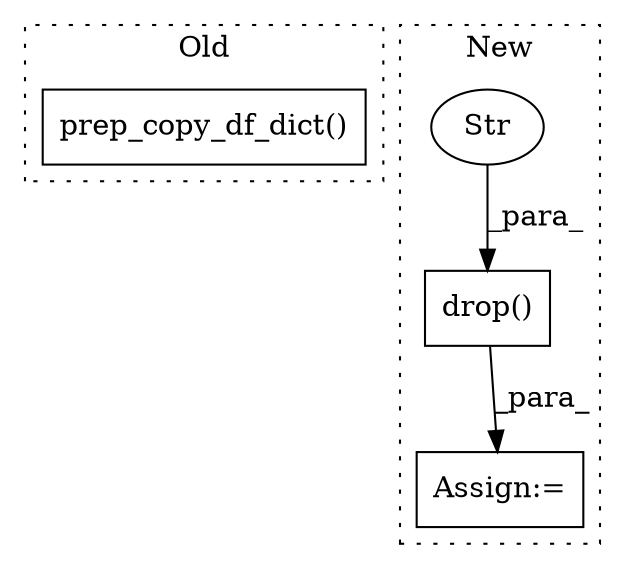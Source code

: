 digraph G {
subgraph cluster0 {
1 [label="prep_copy_df_dict()" a="75" s="2692,2721" l="27,1" shape="box"];
label = "Old";
style="dotted";
}
subgraph cluster1 {
2 [label="drop()" a="75" s="2781,2793" l="8,9" shape="box"];
3 [label="Str" a="66" s="2789" l="4" shape="ellipse"];
4 [label="Assign:=" a="68" s="2778" l="3" shape="box"];
label = "New";
style="dotted";
}
2 -> 4 [label="_para_"];
3 -> 2 [label="_para_"];
}